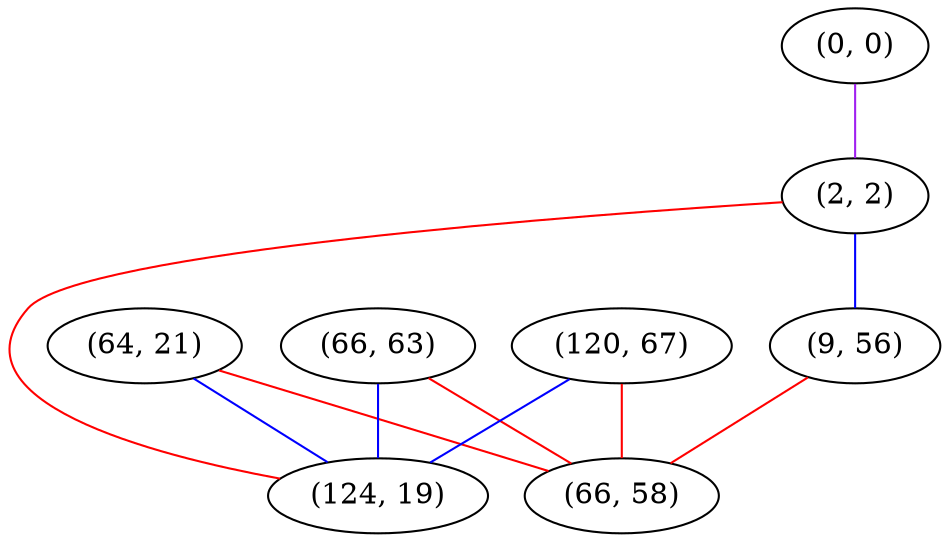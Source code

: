 graph "" {
"(0, 0)";
"(64, 21)";
"(66, 63)";
"(120, 67)";
"(2, 2)";
"(9, 56)";
"(124, 19)";
"(66, 58)";
"(0, 0)" -- "(2, 2)"  [color=purple, key=0, weight=4];
"(64, 21)" -- "(124, 19)"  [color=blue, key=0, weight=3];
"(64, 21)" -- "(66, 58)"  [color=red, key=0, weight=1];
"(66, 63)" -- "(124, 19)"  [color=blue, key=0, weight=3];
"(66, 63)" -- "(66, 58)"  [color=red, key=0, weight=1];
"(120, 67)" -- "(124, 19)"  [color=blue, key=0, weight=3];
"(120, 67)" -- "(66, 58)"  [color=red, key=0, weight=1];
"(2, 2)" -- "(9, 56)"  [color=blue, key=0, weight=3];
"(2, 2)" -- "(124, 19)"  [color=red, key=0, weight=1];
"(9, 56)" -- "(66, 58)"  [color=red, key=0, weight=1];
}
